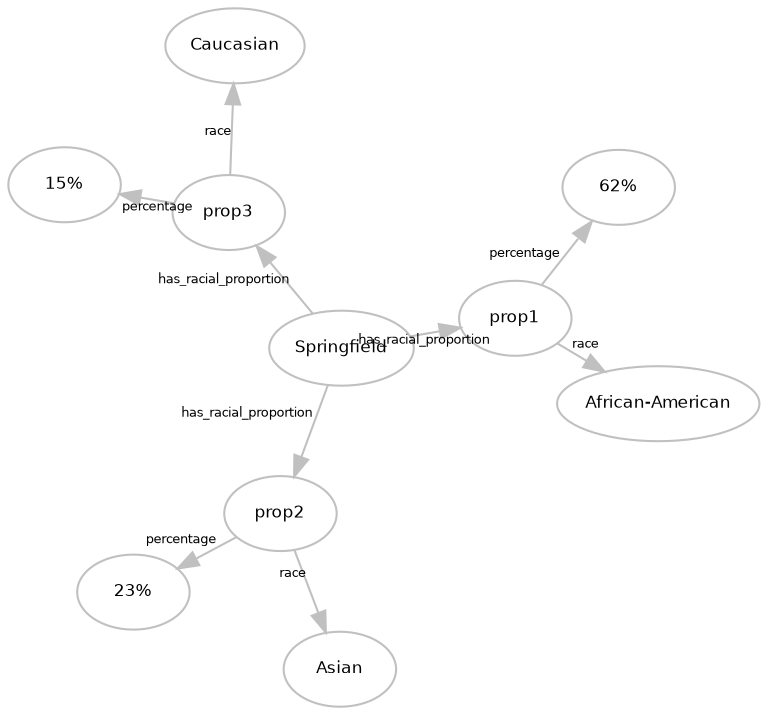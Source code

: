 digraph {

  graph [layout = neato]

  node [color = gray, fontsize = 8, fontname = Helvetica, shape = ellipse]
  spring [label = "Springfield"]
  prop1 [label = "prop1"]
  prop2 [label = "prop2"]
  prop3 [label = "prop3"]
  per1 [label = "62%"]
  per2 [label = "23%"]
  per3 [label = "15%"]
  afam [label = "African-American"]
  asian [label = "Asian"]
  caucasian [label = "Caucasian"]

  edge [color = gray, fontsize = 6, fontname = Helvetica]
  spring -> {prop1 prop2 prop3} [label = "has_racial_proportion"]
  prop1 -> per1 [label = "percentage"]
  prop1 -> afam [label = "race"]
  prop2 -> per2 [label = "percentage"]
  prop2 -> asian [label = "race"]
  prop3 -> per3 [label = "percentage"]
  prop3 -> caucasian [label = "race"]
}
